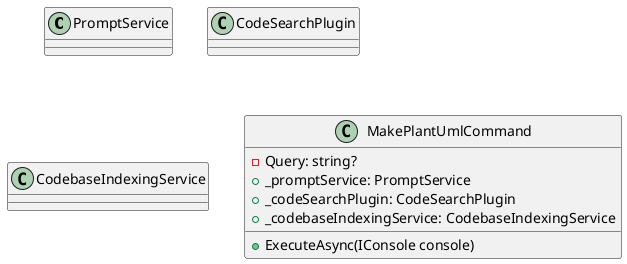 @startuml

class PromptService {}
class CodeSearchPlugin {}
class CodebaseIndexingService {}

class MakePlantUmlCommand {
  +ExecuteAsync(IConsole console)
  -Query: string?
  +_promptService: PromptService
  +_codeSearchPlugin: CodeSearchPlugin
  +_codebaseIndexingService: CodebaseIndexingService
}

@enduml
